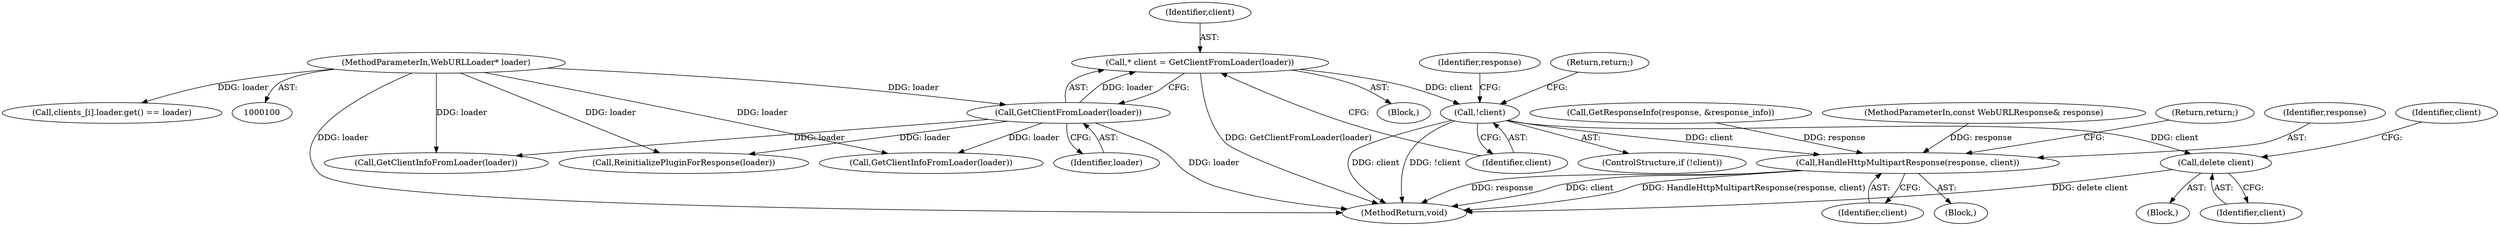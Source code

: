 digraph "0_Chrome_ea3d1d84be3d6f97bf50e76511c9e26af6895533_45@pointer" {
"1000113" [label="(Call,* client = GetClientFromLoader(loader))"];
"1000115" [label="(Call,GetClientFromLoader(loader))"];
"1000101" [label="(MethodParameterIn,WebURLLoader* loader)"];
"1000118" [label="(Call,!client)"];
"1000138" [label="(Call,HandleHttpMultipartResponse(response, client))"];
"1000158" [label="(Call,delete client)"];
"1000159" [label="(Identifier,client)"];
"1000137" [label="(Block,)"];
"1000113" [label="(Call,* client = GetClientFromLoader(loader))"];
"1000158" [label="(Call,delete client)"];
"1000232" [label="(Call,GetClientInfoFromLoader(loader))"];
"1000147" [label="(Block,)"];
"1000119" [label="(Identifier,client)"];
"1000116" [label="(Identifier,loader)"];
"1000175" [label="(Call,clients_[i].loader.get() == loader)"];
"1000123" [label="(Identifier,response)"];
"1000101" [label="(MethodParameterIn,WebURLLoader* loader)"];
"1000122" [label="(Call,GetResponseInfo(response, &response_info))"];
"1000118" [label="(Call,!client)"];
"1000102" [label="(MethodParameterIn,const WebURLResponse& response)"];
"1000161" [label="(Identifier,client)"];
"1000141" [label="(Return,return;)"];
"1000120" [label="(Return,return;)"];
"1000115" [label="(Call,GetClientFromLoader(loader))"];
"1000139" [label="(Identifier,response)"];
"1000140" [label="(Identifier,client)"];
"1000117" [label="(ControlStructure,if (!client))"];
"1000264" [label="(Call,GetClientInfoFromLoader(loader))"];
"1000103" [label="(Block,)"];
"1000114" [label="(Identifier,client)"];
"1000150" [label="(Call,ReinitializePluginForResponse(loader))"];
"1000274" [label="(MethodReturn,void)"];
"1000138" [label="(Call,HandleHttpMultipartResponse(response, client))"];
"1000113" -> "1000103"  [label="AST: "];
"1000113" -> "1000115"  [label="CFG: "];
"1000114" -> "1000113"  [label="AST: "];
"1000115" -> "1000113"  [label="AST: "];
"1000119" -> "1000113"  [label="CFG: "];
"1000113" -> "1000274"  [label="DDG: GetClientFromLoader(loader)"];
"1000115" -> "1000113"  [label="DDG: loader"];
"1000113" -> "1000118"  [label="DDG: client"];
"1000115" -> "1000116"  [label="CFG: "];
"1000116" -> "1000115"  [label="AST: "];
"1000115" -> "1000274"  [label="DDG: loader"];
"1000101" -> "1000115"  [label="DDG: loader"];
"1000115" -> "1000150"  [label="DDG: loader"];
"1000115" -> "1000232"  [label="DDG: loader"];
"1000115" -> "1000264"  [label="DDG: loader"];
"1000101" -> "1000100"  [label="AST: "];
"1000101" -> "1000274"  [label="DDG: loader"];
"1000101" -> "1000150"  [label="DDG: loader"];
"1000101" -> "1000175"  [label="DDG: loader"];
"1000101" -> "1000232"  [label="DDG: loader"];
"1000101" -> "1000264"  [label="DDG: loader"];
"1000118" -> "1000117"  [label="AST: "];
"1000118" -> "1000119"  [label="CFG: "];
"1000119" -> "1000118"  [label="AST: "];
"1000120" -> "1000118"  [label="CFG: "];
"1000123" -> "1000118"  [label="CFG: "];
"1000118" -> "1000274"  [label="DDG: !client"];
"1000118" -> "1000274"  [label="DDG: client"];
"1000118" -> "1000138"  [label="DDG: client"];
"1000118" -> "1000158"  [label="DDG: client"];
"1000138" -> "1000137"  [label="AST: "];
"1000138" -> "1000140"  [label="CFG: "];
"1000139" -> "1000138"  [label="AST: "];
"1000140" -> "1000138"  [label="AST: "];
"1000141" -> "1000138"  [label="CFG: "];
"1000138" -> "1000274"  [label="DDG: response"];
"1000138" -> "1000274"  [label="DDG: client"];
"1000138" -> "1000274"  [label="DDG: HandleHttpMultipartResponse(response, client)"];
"1000122" -> "1000138"  [label="DDG: response"];
"1000102" -> "1000138"  [label="DDG: response"];
"1000158" -> "1000147"  [label="AST: "];
"1000158" -> "1000159"  [label="CFG: "];
"1000159" -> "1000158"  [label="AST: "];
"1000161" -> "1000158"  [label="CFG: "];
"1000158" -> "1000274"  [label="DDG: delete client"];
}
